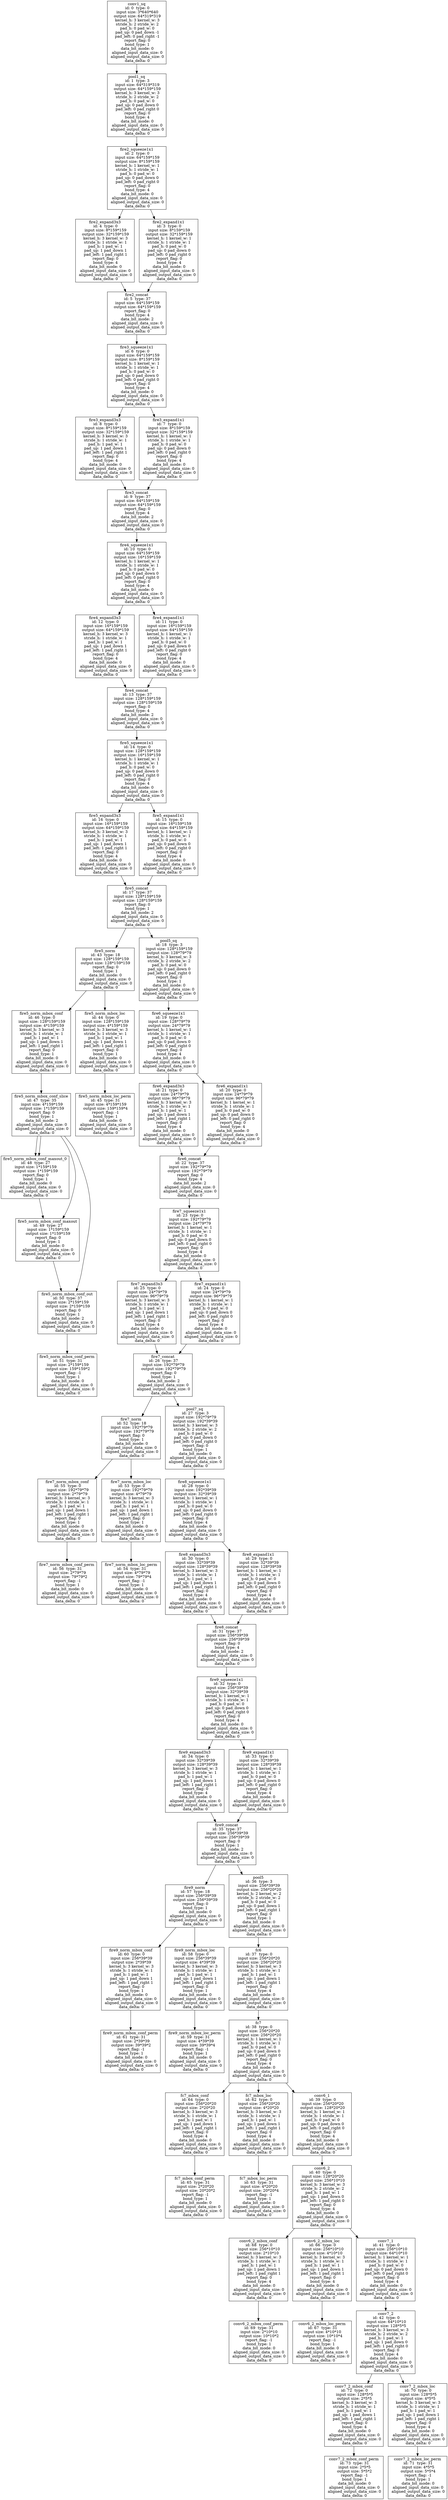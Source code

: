 digraph cnn_tree {
conv1_sq [shape=box, label="conv1_sq\n id: 0  type: 0\n input size: 3*640*640\n output size: 64*319*319\n kernel_h: 3 kernel_w: 3\n stride_h: 2 stride_w: 2\n pad_h: 0 pad_w: 0\n pad_up: 0 pad_down -1\n pad_left: 0 pad_right -1\n report_flag: 0\n bond_type: 1\n data_bit_mode: 0\n aligned_input_data_size: 0\n aligned_output_data_size: 0\n data_delta: 0"];
conv1_sq -> pool1_sq;
pool1_sq [shape=box, label="pool1_sq\n id: 1  type: 3\n input size: 64*319*319\n output size: 64*159*159\n kernel_h: 3 kernel_w: 3\n stride_h: 2 stride_w: 2\n pad_h: 0 pad_w: 0\n pad_up: 0 pad_down 0\n pad_left: 0 pad_right 0\n report_flag: 0\n bond_type: 4\n data_bit_mode: 0\n aligned_input_data_size: 0\n aligned_output_data_size: 0\n data_delta: 0"];
pool1_sq -> fire2_squeeze1x1;
fire2_squeeze1x1 [shape=box, label="fire2_squeeze1x1\n id: 2  type: 0\n input size: 64*159*159\n output size: 8*159*159\n kernel_h: 1 kernel_w: 1\n stride_h: 1 stride_w: 1\n pad_h: 0 pad_w: 0\n pad_up: 0 pad_down 0\n pad_left: 0 pad_right 0\n report_flag: 0\n bond_type: 4\n data_bit_mode: 0\n aligned_input_data_size: 0\n aligned_output_data_size: 0\n data_delta: 0"];
fire2_squeeze1x1 -> fire2_expand3x3;
fire2_squeeze1x1 -> fire2_expand1x1;
fire2_expand1x1 [shape=box, label="fire2_expand1x1\n id: 3  type: 0\n input size: 8*159*159\n output size: 32*159*159\n kernel_h: 1 kernel_w: 1\n stride_h: 1 stride_w: 1\n pad_h: 0 pad_w: 0\n pad_up: 0 pad_down 0\n pad_left: 0 pad_right 0\n report_flag: 0\n bond_type: 4\n data_bit_mode: 0\n aligned_input_data_size: 0\n aligned_output_data_size: 0\n data_delta: 0"];
fire2_expand1x1 -> fire2_concat;
fire2_expand3x3 [shape=box, label="fire2_expand3x3\n id: 4  type: 0\n input size: 8*159*159\n output size: 32*159*159\n kernel_h: 3 kernel_w: 3\n stride_h: 1 stride_w: 1\n pad_h: 1 pad_w: 1\n pad_up: 1 pad_down 1\n pad_left: 1 pad_right 1\n report_flag: 0\n bond_type: 4\n data_bit_mode: 0\n aligned_input_data_size: 0\n aligned_output_data_size: 0\n data_delta: 0"];
fire2_expand3x3 -> fire2_concat;
fire2_concat [shape=box, label="fire2_concat\n id: 5  type: 37\n input size: 64*159*159\n output size: 64*159*159\n report_flag: 0\n bond_type: 4\n data_bit_mode: 2\n aligned_input_data_size: 0\n aligned_output_data_size: 0\n data_delta: 0"];
fire2_concat -> fire3_squeeze1x1;
fire3_squeeze1x1 [shape=box, label="fire3_squeeze1x1\n id: 6  type: 0\n input size: 64*159*159\n output size: 8*159*159\n kernel_h: 1 kernel_w: 1\n stride_h: 1 stride_w: 1\n pad_h: 0 pad_w: 0\n pad_up: 0 pad_down 0\n pad_left: 0 pad_right 0\n report_flag: 0\n bond_type: 4\n data_bit_mode: 0\n aligned_input_data_size: 0\n aligned_output_data_size: 0\n data_delta: 0"];
fire3_squeeze1x1 -> fire3_expand3x3;
fire3_squeeze1x1 -> fire3_expand1x1;
fire3_expand1x1 [shape=box, label="fire3_expand1x1\n id: 7  type: 0\n input size: 8*159*159\n output size: 32*159*159\n kernel_h: 1 kernel_w: 1\n stride_h: 1 stride_w: 1\n pad_h: 0 pad_w: 0\n pad_up: 0 pad_down 0\n pad_left: 0 pad_right 0\n report_flag: 0\n bond_type: 4\n data_bit_mode: 0\n aligned_input_data_size: 0\n aligned_output_data_size: 0\n data_delta: 0"];
fire3_expand1x1 -> fire3_concat;
fire3_expand3x3 [shape=box, label="fire3_expand3x3\n id: 8  type: 0\n input size: 8*159*159\n output size: 32*159*159\n kernel_h: 3 kernel_w: 3\n stride_h: 1 stride_w: 1\n pad_h: 1 pad_w: 1\n pad_up: 1 pad_down 1\n pad_left: 1 pad_right 1\n report_flag: 0\n bond_type: 4\n data_bit_mode: 0\n aligned_input_data_size: 0\n aligned_output_data_size: 0\n data_delta: 0"];
fire3_expand3x3 -> fire3_concat;
fire3_concat [shape=box, label="fire3_concat\n id: 9  type: 37\n input size: 64*159*159\n output size: 64*159*159\n report_flag: 0\n bond_type: 4\n data_bit_mode: 2\n aligned_input_data_size: 0\n aligned_output_data_size: 0\n data_delta: 0"];
fire3_concat -> fire4_squeeze1x1;
fire4_squeeze1x1 [shape=box, label="fire4_squeeze1x1\n id: 10  type: 0\n input size: 64*159*159\n output size: 16*159*159\n kernel_h: 1 kernel_w: 1\n stride_h: 1 stride_w: 1\n pad_h: 0 pad_w: 0\n pad_up: 0 pad_down 0\n pad_left: 0 pad_right 0\n report_flag: 0\n bond_type: 4\n data_bit_mode: 0\n aligned_input_data_size: 0\n aligned_output_data_size: 0\n data_delta: 0"];
fire4_squeeze1x1 -> fire4_expand3x3;
fire4_squeeze1x1 -> fire4_expand1x1;
fire4_expand1x1 [shape=box, label="fire4_expand1x1\n id: 11  type: 0\n input size: 16*159*159\n output size: 64*159*159\n kernel_h: 1 kernel_w: 1\n stride_h: 1 stride_w: 1\n pad_h: 0 pad_w: 0\n pad_up: 0 pad_down 0\n pad_left: 0 pad_right 0\n report_flag: 0\n bond_type: 4\n data_bit_mode: 0\n aligned_input_data_size: 0\n aligned_output_data_size: 0\n data_delta: 0"];
fire4_expand1x1 -> fire4_concat;
fire4_expand3x3 [shape=box, label="fire4_expand3x3\n id: 12  type: 0\n input size: 16*159*159\n output size: 64*159*159\n kernel_h: 3 kernel_w: 3\n stride_h: 1 stride_w: 1\n pad_h: 1 pad_w: 1\n pad_up: 1 pad_down 1\n pad_left: 1 pad_right 1\n report_flag: 0\n bond_type: 4\n data_bit_mode: 0\n aligned_input_data_size: 0\n aligned_output_data_size: 0\n data_delta: 0"];
fire4_expand3x3 -> fire4_concat;
fire4_concat [shape=box, label="fire4_concat\n id: 13  type: 37\n input size: 128*159*159\n output size: 128*159*159\n report_flag: 0\n bond_type: 4\n data_bit_mode: 2\n aligned_input_data_size: 0\n aligned_output_data_size: 0\n data_delta: 0"];
fire4_concat -> fire5_squeeze1x1;
fire5_squeeze1x1 [shape=box, label="fire5_squeeze1x1\n id: 14  type: 0\n input size: 128*159*159\n output size: 16*159*159\n kernel_h: 1 kernel_w: 1\n stride_h: 1 stride_w: 1\n pad_h: 0 pad_w: 0\n pad_up: 0 pad_down 0\n pad_left: 0 pad_right 0\n report_flag: 0\n bond_type: 4\n data_bit_mode: 0\n aligned_input_data_size: 0\n aligned_output_data_size: 0\n data_delta: 0"];
fire5_squeeze1x1 -> fire5_expand3x3;
fire5_squeeze1x1 -> fire5_expand1x1;
fire5_expand1x1 [shape=box, label="fire5_expand1x1\n id: 15  type: 0\n input size: 16*159*159\n output size: 64*159*159\n kernel_h: 1 kernel_w: 1\n stride_h: 1 stride_w: 1\n pad_h: 0 pad_w: 0\n pad_up: 0 pad_down 0\n pad_left: 0 pad_right 0\n report_flag: 0\n bond_type: 4\n data_bit_mode: 0\n aligned_input_data_size: 0\n aligned_output_data_size: 0\n data_delta: 0"];
fire5_expand1x1 -> fire5_concat;
fire5_expand3x3 [shape=box, label="fire5_expand3x3\n id: 16  type: 0\n input size: 16*159*159\n output size: 64*159*159\n kernel_h: 3 kernel_w: 3\n stride_h: 1 stride_w: 1\n pad_h: 1 pad_w: 1\n pad_up: 1 pad_down 1\n pad_left: 1 pad_right 1\n report_flag: 0\n bond_type: 4\n data_bit_mode: 0\n aligned_input_data_size: 0\n aligned_output_data_size: 0\n data_delta: 0"];
fire5_expand3x3 -> fire5_concat;
fire5_concat [shape=box, label="fire5_concat\n id: 17  type: 37\n input size: 128*159*159\n output size: 128*159*159\n report_flag: 0\n bond_type: 1\n data_bit_mode: 2\n aligned_input_data_size: 0\n aligned_output_data_size: 0\n data_delta: 0"];
fire5_concat -> fire5_norm;
fire5_concat -> pool5_sq;
pool5_sq [shape=box, label="pool5_sq\n id: 18  type: 3\n input size: 128*159*159\n output size: 128*79*79\n kernel_h: 3 kernel_w: 3\n stride_h: 2 stride_w: 2\n pad_h: 0 pad_w: 0\n pad_up: 0 pad_down 0\n pad_left: 0 pad_right 0\n report_flag: 0\n bond_type: 1\n data_bit_mode: 0\n aligned_input_data_size: 0\n aligned_output_data_size: 0\n data_delta: 0"];
pool5_sq -> fire6_squeeze1x1;
fire6_squeeze1x1 [shape=box, label="fire6_squeeze1x1\n id: 19  type: 0\n input size: 128*79*79\n output size: 24*79*79\n kernel_h: 1 kernel_w: 1\n stride_h: 1 stride_w: 1\n pad_h: 0 pad_w: 0\n pad_up: 0 pad_down 0\n pad_left: 0 pad_right 0\n report_flag: 0\n bond_type: 4\n data_bit_mode: 0\n aligned_input_data_size: 0\n aligned_output_data_size: 0\n data_delta: 0"];
fire6_squeeze1x1 -> fire6_expand3x3;
fire6_squeeze1x1 -> fire6_expand1x1;
fire6_expand1x1 [shape=box, label="fire6_expand1x1\n id: 20  type: 0\n input size: 24*79*79\n output size: 96*79*79\n kernel_h: 1 kernel_w: 1\n stride_h: 1 stride_w: 1\n pad_h: 0 pad_w: 0\n pad_up: 0 pad_down 0\n pad_left: 0 pad_right 0\n report_flag: 0\n bond_type: 4\n data_bit_mode: 0\n aligned_input_data_size: 0\n aligned_output_data_size: 0\n data_delta: 0"];
fire6_expand1x1 -> fire6_concat;
fire6_expand3x3 [shape=box, label="fire6_expand3x3\n id: 21  type: 0\n input size: 24*79*79\n output size: 96*79*79\n kernel_h: 3 kernel_w: 3\n stride_h: 1 stride_w: 1\n pad_h: 1 pad_w: 1\n pad_up: 1 pad_down 1\n pad_left: 1 pad_right 1\n report_flag: 0\n bond_type: 4\n data_bit_mode: 0\n aligned_input_data_size: 0\n aligned_output_data_size: 0\n data_delta: 0"];
fire6_expand3x3 -> fire6_concat;
fire6_concat [shape=box, label="fire6_concat\n id: 22  type: 37\n input size: 192*79*79\n output size: 192*79*79\n report_flag: 0\n bond_type: 4\n data_bit_mode: 2\n aligned_input_data_size: 0\n aligned_output_data_size: 0\n data_delta: 0"];
fire6_concat -> fire7_squeeze1x1;
fire7_squeeze1x1 [shape=box, label="fire7_squeeze1x1\n id: 23  type: 0\n input size: 192*79*79\n output size: 24*79*79\n kernel_h: 1 kernel_w: 1\n stride_h: 1 stride_w: 1\n pad_h: 0 pad_w: 0\n pad_up: 0 pad_down 0\n pad_left: 0 pad_right 0\n report_flag: 0\n bond_type: 4\n data_bit_mode: 0\n aligned_input_data_size: 0\n aligned_output_data_size: 0\n data_delta: 0"];
fire7_squeeze1x1 -> fire7_expand3x3;
fire7_squeeze1x1 -> fire7_expand1x1;
fire7_expand1x1 [shape=box, label="fire7_expand1x1\n id: 24  type: 0\n input size: 24*79*79\n output size: 96*79*79\n kernel_h: 1 kernel_w: 1\n stride_h: 1 stride_w: 1\n pad_h: 0 pad_w: 0\n pad_up: 0 pad_down 0\n pad_left: 0 pad_right 0\n report_flag: 0\n bond_type: 4\n data_bit_mode: 0\n aligned_input_data_size: 0\n aligned_output_data_size: 0\n data_delta: 0"];
fire7_expand1x1 -> fire7_concat;
fire7_expand3x3 [shape=box, label="fire7_expand3x3\n id: 25  type: 0\n input size: 24*79*79\n output size: 96*79*79\n kernel_h: 3 kernel_w: 3\n stride_h: 1 stride_w: 1\n pad_h: 1 pad_w: 1\n pad_up: 1 pad_down 1\n pad_left: 1 pad_right 1\n report_flag: 0\n bond_type: 4\n data_bit_mode: 0\n aligned_input_data_size: 0\n aligned_output_data_size: 0\n data_delta: 0"];
fire7_expand3x3 -> fire7_concat;
fire7_concat [shape=box, label="fire7_concat\n id: 26  type: 37\n input size: 192*79*79\n output size: 192*79*79\n report_flag: 0\n bond_type: 1\n data_bit_mode: 2\n aligned_input_data_size: 0\n aligned_output_data_size: 0\n data_delta: 0"];
fire7_concat -> fire7_norm;
fire7_concat -> pool7_sq;
pool7_sq [shape=box, label="pool7_sq\n id: 27  type: 3\n input size: 192*79*79\n output size: 192*39*39\n kernel_h: 3 kernel_w: 3\n stride_h: 2 stride_w: 2\n pad_h: 0 pad_w: 0\n pad_up: 0 pad_down 0\n pad_left: 0 pad_right 0\n report_flag: 0\n bond_type: 1\n data_bit_mode: 0\n aligned_input_data_size: 0\n aligned_output_data_size: 0\n data_delta: 0"];
pool7_sq -> fire8_squeeze1x1;
fire8_squeeze1x1 [shape=box, label="fire8_squeeze1x1\n id: 28  type: 0\n input size: 192*39*39\n output size: 32*39*39\n kernel_h: 1 kernel_w: 1\n stride_h: 1 stride_w: 1\n pad_h: 0 pad_w: 0\n pad_up: 0 pad_down 0\n pad_left: 0 pad_right 0\n report_flag: 0\n bond_type: 4\n data_bit_mode: 0\n aligned_input_data_size: 0\n aligned_output_data_size: 0\n data_delta: 0"];
fire8_squeeze1x1 -> fire8_expand3x3;
fire8_squeeze1x1 -> fire8_expand1x1;
fire8_expand1x1 [shape=box, label="fire8_expand1x1\n id: 29  type: 0\n input size: 32*39*39\n output size: 128*39*39\n kernel_h: 1 kernel_w: 1\n stride_h: 1 stride_w: 1\n pad_h: 0 pad_w: 0\n pad_up: 0 pad_down 0\n pad_left: 0 pad_right 0\n report_flag: 0\n bond_type: 4\n data_bit_mode: 0\n aligned_input_data_size: 0\n aligned_output_data_size: 0\n data_delta: 0"];
fire8_expand1x1 -> fire8_concat;
fire8_expand3x3 [shape=box, label="fire8_expand3x3\n id: 30  type: 0\n input size: 32*39*39\n output size: 128*39*39\n kernel_h: 3 kernel_w: 3\n stride_h: 1 stride_w: 1\n pad_h: 1 pad_w: 1\n pad_up: 1 pad_down 1\n pad_left: 1 pad_right 1\n report_flag: 0\n bond_type: 4\n data_bit_mode: 0\n aligned_input_data_size: 0\n aligned_output_data_size: 0\n data_delta: 0"];
fire8_expand3x3 -> fire8_concat;
fire8_concat [shape=box, label="fire8_concat\n id: 31  type: 37\n input size: 256*39*39\n output size: 256*39*39\n report_flag: 0\n bond_type: 4\n data_bit_mode: 2\n aligned_input_data_size: 0\n aligned_output_data_size: 0\n data_delta: 0"];
fire8_concat -> fire9_squeeze1x1;
fire9_squeeze1x1 [shape=box, label="fire9_squeeze1x1\n id: 32  type: 0\n input size: 256*39*39\n output size: 32*39*39\n kernel_h: 1 kernel_w: 1\n stride_h: 1 stride_w: 1\n pad_h: 0 pad_w: 0\n pad_up: 0 pad_down 0\n pad_left: 0 pad_right 0\n report_flag: 0\n bond_type: 4\n data_bit_mode: 0\n aligned_input_data_size: 0\n aligned_output_data_size: 0\n data_delta: 0"];
fire9_squeeze1x1 -> fire9_expand3x3;
fire9_squeeze1x1 -> fire9_expand1x1;
fire9_expand1x1 [shape=box, label="fire9_expand1x1\n id: 33  type: 0\n input size: 32*39*39\n output size: 128*39*39\n kernel_h: 1 kernel_w: 1\n stride_h: 1 stride_w: 1\n pad_h: 0 pad_w: 0\n pad_up: 0 pad_down 0\n pad_left: 0 pad_right 0\n report_flag: 0\n bond_type: 4\n data_bit_mode: 0\n aligned_input_data_size: 0\n aligned_output_data_size: 0\n data_delta: 0"];
fire9_expand1x1 -> fire9_concat;
fire9_expand3x3 [shape=box, label="fire9_expand3x3\n id: 34  type: 0\n input size: 32*39*39\n output size: 128*39*39\n kernel_h: 3 kernel_w: 3\n stride_h: 1 stride_w: 1\n pad_h: 1 pad_w: 1\n pad_up: 1 pad_down 1\n pad_left: 1 pad_right 1\n report_flag: 0\n bond_type: 4\n data_bit_mode: 0\n aligned_input_data_size: 0\n aligned_output_data_size: 0\n data_delta: 0"];
fire9_expand3x3 -> fire9_concat;
fire9_concat [shape=box, label="fire9_concat\n id: 35  type: 37\n input size: 256*39*39\n output size: 256*39*39\n report_flag: 0\n bond_type: 1\n data_bit_mode: 2\n aligned_input_data_size: 0\n aligned_output_data_size: 0\n data_delta: 0"];
fire9_concat -> fire9_norm;
fire9_concat -> pool5;
pool5 [shape=box, label="pool5\n id: 36  type: 3\n input size: 256*39*39\n output size: 256*20*20\n kernel_h: 2 kernel_w: 2\n stride_h: 2 stride_w: 2\n pad_h: 0 pad_w: 0\n pad_up: 0 pad_down 1\n pad_left: 0 pad_right 1\n report_flag: 0\n bond_type: 1\n data_bit_mode: 0\n aligned_input_data_size: 0\n aligned_output_data_size: 0\n data_delta: 0"];
pool5 -> fc6;
fc6 [shape=box, label="fc6\n id: 37  type: 0\n input size: 256*20*20\n output size: 256*20*20\n kernel_h: 3 kernel_w: 3\n stride_h: 1 stride_w: 1\n pad_h: 1 pad_w: 1\n pad_up: 1 pad_down 1\n pad_left: 1 pad_right 1\n report_flag: 0\n bond_type: 4\n data_bit_mode: 0\n aligned_input_data_size: 0\n aligned_output_data_size: 0\n data_delta: 0"];
fc6 -> fc7;
fc7 [shape=box, label="fc7\n id: 38  type: 0\n input size: 256*20*20\n output size: 256*20*20\n kernel_h: 1 kernel_w: 1\n stride_h: 1 stride_w: 1\n pad_h: 0 pad_w: 0\n pad_up: 0 pad_down 0\n pad_left: 0 pad_right 0\n report_flag: 0\n bond_type: 4\n data_bit_mode: 0\n aligned_input_data_size: 0\n aligned_output_data_size: 0\n data_delta: 0"];
fc7 -> fc7_mbox_conf;
fc7 -> fc7_mbox_loc;
fc7 -> conv6_1;
conv6_1 [shape=box, label="conv6_1\n id: 39  type: 0\n input size: 256*20*20\n output size: 128*20*20\n kernel_h: 1 kernel_w: 1\n stride_h: 1 stride_w: 1\n pad_h: 0 pad_w: 0\n pad_up: 0 pad_down 0\n pad_left: 0 pad_right 0\n report_flag: 0\n bond_type: 4\n data_bit_mode: 0\n aligned_input_data_size: 0\n aligned_output_data_size: 0\n data_delta: 0"];
conv6_1 -> conv6_2;
conv6_2 [shape=box, label="conv6_2\n id: 40  type: 0\n input size: 128*20*20\n output size: 256*10*10\n kernel_h: 3 kernel_w: 3\n stride_h: 2 stride_w: 2\n pad_h: 1 pad_w: 1\n pad_up: 1 pad_down 0\n pad_left: 1 pad_right 0\n report_flag: 0\n bond_type: 4\n data_bit_mode: 0\n aligned_input_data_size: 0\n aligned_output_data_size: 0\n data_delta: 0"];
conv6_2 -> conv6_2_mbox_conf;
conv6_2 -> conv6_2_mbox_loc;
conv6_2 -> conv7_1;
conv7_1 [shape=box, label="conv7_1\n id: 41  type: 0\n input size: 256*10*10\n output size: 64*10*10\n kernel_h: 1 kernel_w: 1\n stride_h: 1 stride_w: 1\n pad_h: 0 pad_w: 0\n pad_up: 0 pad_down 0\n pad_left: 0 pad_right 0\n report_flag: 0\n bond_type: 4\n data_bit_mode: 0\n aligned_input_data_size: 0\n aligned_output_data_size: 0\n data_delta: 0"];
conv7_1 -> conv7_2;
conv7_2 [shape=box, label="conv7_2\n id: 42  type: 0\n input size: 64*10*10\n output size: 128*5*5\n kernel_h: 3 kernel_w: 3\n stride_h: 2 stride_w: 2\n pad_h: 1 pad_w: 1\n pad_up: 1 pad_down 0\n pad_left: 1 pad_right 0\n report_flag: 0\n bond_type: 4\n data_bit_mode: 0\n aligned_input_data_size: 0\n aligned_output_data_size: 0\n data_delta: 0"];
conv7_2 -> conv7_2_mbox_conf;
conv7_2 -> conv7_2_mbox_loc;
fire5_norm [shape=box, label="fire5_norm\n id: 43  type: 18\n input size: 128*159*159\n output size: 128*159*159\n report_flag: 0\n bond_type: 1\n data_bit_mode: 0\n aligned_input_data_size: 0\n aligned_output_data_size: 0\n data_delta: 0"];
fire5_norm -> fire5_norm_mbox_conf;
fire5_norm -> fire5_norm_mbox_loc;
fire5_norm_mbox_loc [shape=box, label="fire5_norm_mbox_loc\n id: 44  type: 0\n input size: 128*159*159\n output size: 4*159*159\n kernel_h: 3 kernel_w: 3\n stride_h: 1 stride_w: 1\n pad_h: 1 pad_w: 1\n pad_up: 1 pad_down 1\n pad_left: 1 pad_right 1\n report_flag: 0\n bond_type: 1\n data_bit_mode: 0\n aligned_input_data_size: 0\n aligned_output_data_size: 0\n data_delta: 0"];
fire5_norm_mbox_loc -> fire5_norm_mbox_loc_perm;
fire5_norm_mbox_loc_perm [shape=box, label="fire5_norm_mbox_loc_perm\n id: 45  type: 31\n input size: 4*159*159\n output size: 159*159*4\n report_flag: -1\n bond_type: 1\n data_bit_mode: 0\n aligned_input_data_size: 0\n aligned_output_data_size: 0\n data_delta: 0"];
fire5_norm_mbox_conf [shape=box, label="fire5_norm_mbox_conf\n id: 46  type: 0\n input size: 128*159*159\n output size: 4*159*159\n kernel_h: 3 kernel_w: 3\n stride_h: 1 stride_w: 1\n pad_h: 1 pad_w: 1\n pad_up: 1 pad_down 1\n pad_left: 1 pad_right 1\n report_flag: 0\n bond_type: 1\n data_bit_mode: 0\n aligned_input_data_size: 0\n aligned_output_data_size: 0\n data_delta: 0"];
fire5_norm_mbox_conf -> fire5_norm_mbox_conf_slice;
fire5_norm_mbox_conf_slice [shape=box, label="fire5_norm_mbox_conf_slice\n id: 47  type: 35\n input size: 4*159*159\n output size: 1*159*159\n report_flag: 0\n bond_type: 1\n data_bit_mode: 2\n aligned_input_data_size: 0\n aligned_output_data_size: 0\n data_delta: 0"];
fire5_norm_mbox_conf_slice -> fire5_norm_mbox_conf_maxout_0;
fire5_norm_mbox_conf_slice -> fire5_norm_mbox_conf_maxout_0;
fire5_norm_mbox_conf_slice -> fire5_norm_mbox_conf_maxout;
fire5_norm_mbox_conf_slice -> fire5_norm_mbox_conf_out;
fire5_norm_mbox_conf_maxout_0 [shape=box, label="fire5_norm_mbox_conf_maxout_0\n id: 48  type: 27\n input size: 1*159*159\n output size: 1*159*159\n report_flag: 0\n bond_type: 1\n data_bit_mode: 0\n aligned_input_data_size: 0\n aligned_output_data_size: 0\n data_delta: 0"];
fire5_norm_mbox_conf_maxout_0 -> fire5_norm_mbox_conf_maxout;
fire5_norm_mbox_conf_maxout [shape=box, label="fire5_norm_mbox_conf_maxout\n id: 49  type: 27\n input size: 1*159*159\n output size: 1*159*159\n report_flag: 0\n bond_type: 1\n data_bit_mode: 0\n aligned_input_data_size: 0\n aligned_output_data_size: 0\n data_delta: 0"];
fire5_norm_mbox_conf_maxout -> fire5_norm_mbox_conf_out;
fire5_norm_mbox_conf_out [shape=box, label="fire5_norm_mbox_conf_out\n id: 50  type: 37\n input size: 2*159*159\n output size: 2*159*159\n report_flag: 0\n bond_type: 1\n data_bit_mode: 2\n aligned_input_data_size: 0\n aligned_output_data_size: 0\n data_delta: 0"];
fire5_norm_mbox_conf_out -> fire5_norm_mbox_conf_perm;
fire5_norm_mbox_conf_perm [shape=box, label="fire5_norm_mbox_conf_perm\n id: 51  type: 31\n input size: 2*159*159\n output size: 159*159*2\n report_flag: -1\n bond_type: 1\n data_bit_mode: 0\n aligned_input_data_size: 0\n aligned_output_data_size: 0\n data_delta: 0"];
fire7_norm [shape=box, label="fire7_norm\n id: 52  type: 18\n input size: 192*79*79\n output size: 192*79*79\n report_flag: 0\n bond_type: 1\n data_bit_mode: 0\n aligned_input_data_size: 0\n aligned_output_data_size: 0\n data_delta: 0"];
fire7_norm -> fire7_norm_mbox_conf;
fire7_norm -> fire7_norm_mbox_loc;
fire7_norm_mbox_loc [shape=box, label="fire7_norm_mbox_loc\n id: 53  type: 0\n input size: 192*79*79\n output size: 4*79*79\n kernel_h: 3 kernel_w: 3\n stride_h: 1 stride_w: 1\n pad_h: 1 pad_w: 1\n pad_up: 1 pad_down 1\n pad_left: 1 pad_right 1\n report_flag: 0\n bond_type: 1\n data_bit_mode: 0\n aligned_input_data_size: 0\n aligned_output_data_size: 0\n data_delta: 0"];
fire7_norm_mbox_loc -> fire7_norm_mbox_loc_perm;
fire7_norm_mbox_loc_perm [shape=box, label="fire7_norm_mbox_loc_perm\n id: 54  type: 31\n input size: 4*79*79\n output size: 79*79*4\n report_flag: -1\n bond_type: 1\n data_bit_mode: 0\n aligned_input_data_size: 0\n aligned_output_data_size: 0\n data_delta: 0"];
fire7_norm_mbox_conf [shape=box, label="fire7_norm_mbox_conf\n id: 55  type: 0\n input size: 192*79*79\n output size: 2*79*79\n kernel_h: 3 kernel_w: 3\n stride_h: 1 stride_w: 1\n pad_h: 1 pad_w: 1\n pad_up: 1 pad_down 1\n pad_left: 1 pad_right 1\n report_flag: 0\n bond_type: 1\n data_bit_mode: 0\n aligned_input_data_size: 0\n aligned_output_data_size: 0\n data_delta: 0"];
fire7_norm_mbox_conf -> fire7_norm_mbox_conf_perm;
fire7_norm_mbox_conf_perm [shape=box, label="fire7_norm_mbox_conf_perm\n id: 56  type: 31\n input size: 2*79*79\n output size: 79*79*2\n report_flag: -1\n bond_type: 1\n data_bit_mode: 0\n aligned_input_data_size: 0\n aligned_output_data_size: 0\n data_delta: 0"];
fire9_norm [shape=box, label="fire9_norm\n id: 57  type: 18\n input size: 256*39*39\n output size: 256*39*39\n report_flag: 0\n bond_type: 1\n data_bit_mode: 0\n aligned_input_data_size: 0\n aligned_output_data_size: 0\n data_delta: 0"];
fire9_norm -> fire9_norm_mbox_conf;
fire9_norm -> fire9_norm_mbox_loc;
fire9_norm_mbox_loc [shape=box, label="fire9_norm_mbox_loc\n id: 58  type: 0\n input size: 256*39*39\n output size: 4*39*39\n kernel_h: 3 kernel_w: 3\n stride_h: 1 stride_w: 1\n pad_h: 1 pad_w: 1\n pad_up: 1 pad_down 1\n pad_left: 1 pad_right 1\n report_flag: 0\n bond_type: 1\n data_bit_mode: 0\n aligned_input_data_size: 0\n aligned_output_data_size: 0\n data_delta: 0"];
fire9_norm_mbox_loc -> fire9_norm_mbox_loc_perm;
fire9_norm_mbox_loc_perm [shape=box, label="fire9_norm_mbox_loc_perm\n id: 59  type: 31\n input size: 4*39*39\n output size: 39*39*4\n report_flag: -1\n bond_type: 1\n data_bit_mode: 0\n aligned_input_data_size: 0\n aligned_output_data_size: 0\n data_delta: 0"];
fire9_norm_mbox_conf [shape=box, label="fire9_norm_mbox_conf\n id: 60  type: 0\n input size: 256*39*39\n output size: 2*39*39\n kernel_h: 3 kernel_w: 3\n stride_h: 1 stride_w: 1\n pad_h: 1 pad_w: 1\n pad_up: 1 pad_down 1\n pad_left: 1 pad_right 1\n report_flag: 0\n bond_type: 1\n data_bit_mode: 0\n aligned_input_data_size: 0\n aligned_output_data_size: 0\n data_delta: 0"];
fire9_norm_mbox_conf -> fire9_norm_mbox_conf_perm;
fire9_norm_mbox_conf_perm [shape=box, label="fire9_norm_mbox_conf_perm\n id: 61  type: 31\n input size: 2*39*39\n output size: 39*39*2\n report_flag: -1\n bond_type: 1\n data_bit_mode: 0\n aligned_input_data_size: 0\n aligned_output_data_size: 0\n data_delta: 0"];
fc7_mbox_loc [shape=box, label="fc7_mbox_loc\n id: 62  type: 0\n input size: 256*20*20\n output size: 4*20*20\n kernel_h: 3 kernel_w: 3\n stride_h: 1 stride_w: 1\n pad_h: 1 pad_w: 1\n pad_up: 1 pad_down 1\n pad_left: 1 pad_right 1\n report_flag: 0\n bond_type: 4\n data_bit_mode: 0\n aligned_input_data_size: 0\n aligned_output_data_size: 0\n data_delta: 0"];
fc7_mbox_loc -> fc7_mbox_loc_perm;
fc7_mbox_loc_perm [shape=box, label="fc7_mbox_loc_perm\n id: 63  type: 31\n input size: 4*20*20\n output size: 20*20*4\n report_flag: -1\n bond_type: 1\n data_bit_mode: 0\n aligned_input_data_size: 0\n aligned_output_data_size: 0\n data_delta: 0"];
fc7_mbox_conf [shape=box, label="fc7_mbox_conf\n id: 64  type: 0\n input size: 256*20*20\n output size: 2*20*20\n kernel_h: 3 kernel_w: 3\n stride_h: 1 stride_w: 1\n pad_h: 1 pad_w: 1\n pad_up: 1 pad_down 1\n pad_left: 1 pad_right 1\n report_flag: 0\n bond_type: 4\n data_bit_mode: 0\n aligned_input_data_size: 0\n aligned_output_data_size: 0\n data_delta: 0"];
fc7_mbox_conf -> fc7_mbox_conf_perm;
fc7_mbox_conf_perm [shape=box, label="fc7_mbox_conf_perm\n id: 65  type: 31\n input size: 2*20*20\n output size: 20*20*2\n report_flag: -1\n bond_type: 1\n data_bit_mode: 0\n aligned_input_data_size: 0\n aligned_output_data_size: 0\n data_delta: 0"];
conv6_2_mbox_loc [shape=box, label="conv6_2_mbox_loc\n id: 66  type: 0\n input size: 256*10*10\n output size: 4*10*10\n kernel_h: 3 kernel_w: 3\n stride_h: 1 stride_w: 1\n pad_h: 1 pad_w: 1\n pad_up: 1 pad_down 1\n pad_left: 1 pad_right 1\n report_flag: 0\n bond_type: 4\n data_bit_mode: 0\n aligned_input_data_size: 0\n aligned_output_data_size: 0\n data_delta: 0"];
conv6_2_mbox_loc -> conv6_2_mbox_loc_perm;
conv6_2_mbox_loc_perm [shape=box, label="conv6_2_mbox_loc_perm\n id: 67  type: 31\n input size: 4*10*10\n output size: 10*10*4\n report_flag: -1\n bond_type: 1\n data_bit_mode: 0\n aligned_input_data_size: 0\n aligned_output_data_size: 0\n data_delta: 0"];
conv6_2_mbox_conf [shape=box, label="conv6_2_mbox_conf\n id: 68  type: 0\n input size: 256*10*10\n output size: 2*10*10\n kernel_h: 3 kernel_w: 3\n stride_h: 1 stride_w: 1\n pad_h: 1 pad_w: 1\n pad_up: 1 pad_down 1\n pad_left: 1 pad_right 1\n report_flag: 0\n bond_type: 4\n data_bit_mode: 0\n aligned_input_data_size: 0\n aligned_output_data_size: 0\n data_delta: 0"];
conv6_2_mbox_conf -> conv6_2_mbox_conf_perm;
conv6_2_mbox_conf_perm [shape=box, label="conv6_2_mbox_conf_perm\n id: 69  type: 31\n input size: 2*10*10\n output size: 10*10*2\n report_flag: -1\n bond_type: 1\n data_bit_mode: 0\n aligned_input_data_size: 0\n aligned_output_data_size: 0\n data_delta: 0"];
conv7_2_mbox_loc [shape=box, label="conv7_2_mbox_loc\n id: 70  type: 0\n input size: 128*5*5\n output size: 4*5*5\n kernel_h: 3 kernel_w: 3\n stride_h: 1 stride_w: 1\n pad_h: 1 pad_w: 1\n pad_up: 1 pad_down 1\n pad_left: 1 pad_right 1\n report_flag: 0\n bond_type: 4\n data_bit_mode: 0\n aligned_input_data_size: 0\n aligned_output_data_size: 0\n data_delta: 0"];
conv7_2_mbox_loc -> conv7_2_mbox_loc_perm;
conv7_2_mbox_loc_perm [shape=box, label="conv7_2_mbox_loc_perm\n id: 71  type: 31\n input size: 4*5*5\n output size: 5*5*4\n report_flag: -1\n bond_type: 1\n data_bit_mode: 0\n aligned_input_data_size: 0\n aligned_output_data_size: 0\n data_delta: 0"];
conv7_2_mbox_conf [shape=box, label="conv7_2_mbox_conf\n id: 72  type: 0\n input size: 128*5*5\n output size: 2*5*5\n kernel_h: 3 kernel_w: 3\n stride_h: 1 stride_w: 1\n pad_h: 1 pad_w: 1\n pad_up: 1 pad_down 1\n pad_left: 1 pad_right 1\n report_flag: 0\n bond_type: 4\n data_bit_mode: 0\n aligned_input_data_size: 0\n aligned_output_data_size: 0\n data_delta: 0"];
conv7_2_mbox_conf -> conv7_2_mbox_conf_perm;
conv7_2_mbox_conf_perm [shape=box, label="conv7_2_mbox_conf_perm\n id: 73  type: 31\n input size: 2*5*5\n output size: 5*5*2\n report_flag: -1\n bond_type: 1\n data_bit_mode: 0\n aligned_input_data_size: 0\n aligned_output_data_size: 0\n data_delta: 0"];
}
